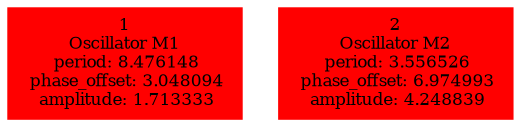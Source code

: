  digraph g{ forcelabels=true;
1 [label=<1<BR />Oscillator M1<BR /> period: 8.476148<BR /> phase_offset: 3.048094<BR /> amplitude: 1.713333>, shape=box,color=red,style=filled,fontsize=8];2 [label=<2<BR />Oscillator M2<BR /> period: 3.556526<BR /> phase_offset: 6.974993<BR /> amplitude: 4.248839>, shape=box,color=red,style=filled,fontsize=8]; }

